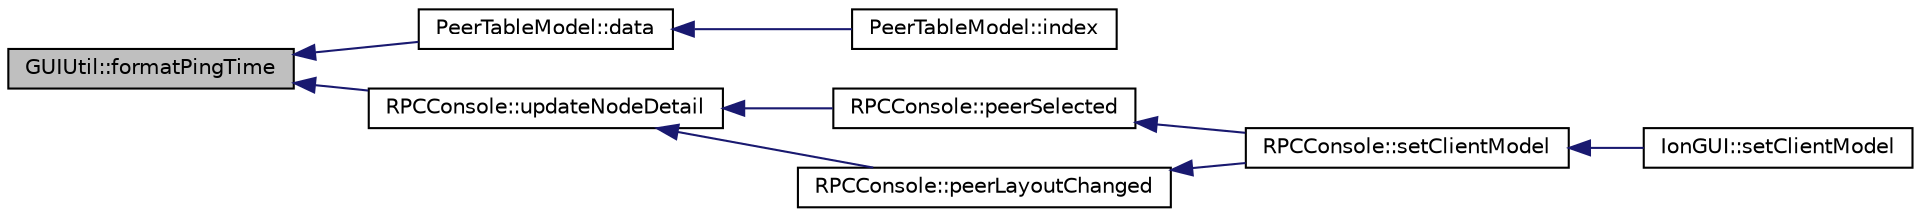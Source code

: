 digraph "GUIUtil::formatPingTime"
{
  edge [fontname="Helvetica",fontsize="10",labelfontname="Helvetica",labelfontsize="10"];
  node [fontname="Helvetica",fontsize="10",shape=record];
  rankdir="LR";
  Node102 [label="GUIUtil::formatPingTime",height=0.2,width=0.4,color="black", fillcolor="grey75", style="filled", fontcolor="black"];
  Node102 -> Node103 [dir="back",color="midnightblue",fontsize="10",style="solid",fontname="Helvetica"];
  Node103 [label="PeerTableModel::data",height=0.2,width=0.4,color="black", fillcolor="white", style="filled",URL="$d7/d25/class_peer_table_model.html#a7229a1e75b1ecab25add4098b6bb9d27"];
  Node103 -> Node104 [dir="back",color="midnightblue",fontsize="10",style="solid",fontname="Helvetica"];
  Node104 [label="PeerTableModel::index",height=0.2,width=0.4,color="black", fillcolor="white", style="filled",URL="$d7/d25/class_peer_table_model.html#a11faadd62beac5b9dec146045e8ecbbb"];
  Node102 -> Node105 [dir="back",color="midnightblue",fontsize="10",style="solid",fontname="Helvetica"];
  Node105 [label="RPCConsole::updateNodeDetail",height=0.2,width=0.4,color="black", fillcolor="white", style="filled",URL="$d7/de8/class_r_p_c_console.html#a0bd7e2be4a07bcf4f8b20eb1881dacbb",tooltip="show detailed information on ui about selected node "];
  Node105 -> Node106 [dir="back",color="midnightblue",fontsize="10",style="solid",fontname="Helvetica"];
  Node106 [label="RPCConsole::peerSelected",height=0.2,width=0.4,color="black", fillcolor="white", style="filled",URL="$d7/de8/class_r_p_c_console.html#a2487fa6a90cddcbb17ae4bb13ecc5359",tooltip="Handle selection of peer in peers list. "];
  Node106 -> Node107 [dir="back",color="midnightblue",fontsize="10",style="solid",fontname="Helvetica"];
  Node107 [label="RPCConsole::setClientModel",height=0.2,width=0.4,color="black", fillcolor="white", style="filled",URL="$d7/de8/class_r_p_c_console.html#a355349a33664a07628e9ca22a60f5fa7"];
  Node107 -> Node108 [dir="back",color="midnightblue",fontsize="10",style="solid",fontname="Helvetica"];
  Node108 [label="IonGUI::setClientModel",height=0.2,width=0.4,color="black", fillcolor="white", style="filled",URL="$dc/d0b/class_ion_g_u_i.html#aee0c583c834ce4f4c598c29db83b0680",tooltip="Set the client model. "];
  Node105 -> Node109 [dir="back",color="midnightblue",fontsize="10",style="solid",fontname="Helvetica"];
  Node109 [label="RPCConsole::peerLayoutChanged",height=0.2,width=0.4,color="black", fillcolor="white", style="filled",URL="$d7/de8/class_r_p_c_console.html#af952ebc6484c8f7d1262fa0bceed41bf",tooltip="Handle updated peer information. "];
  Node109 -> Node107 [dir="back",color="midnightblue",fontsize="10",style="solid",fontname="Helvetica"];
}
